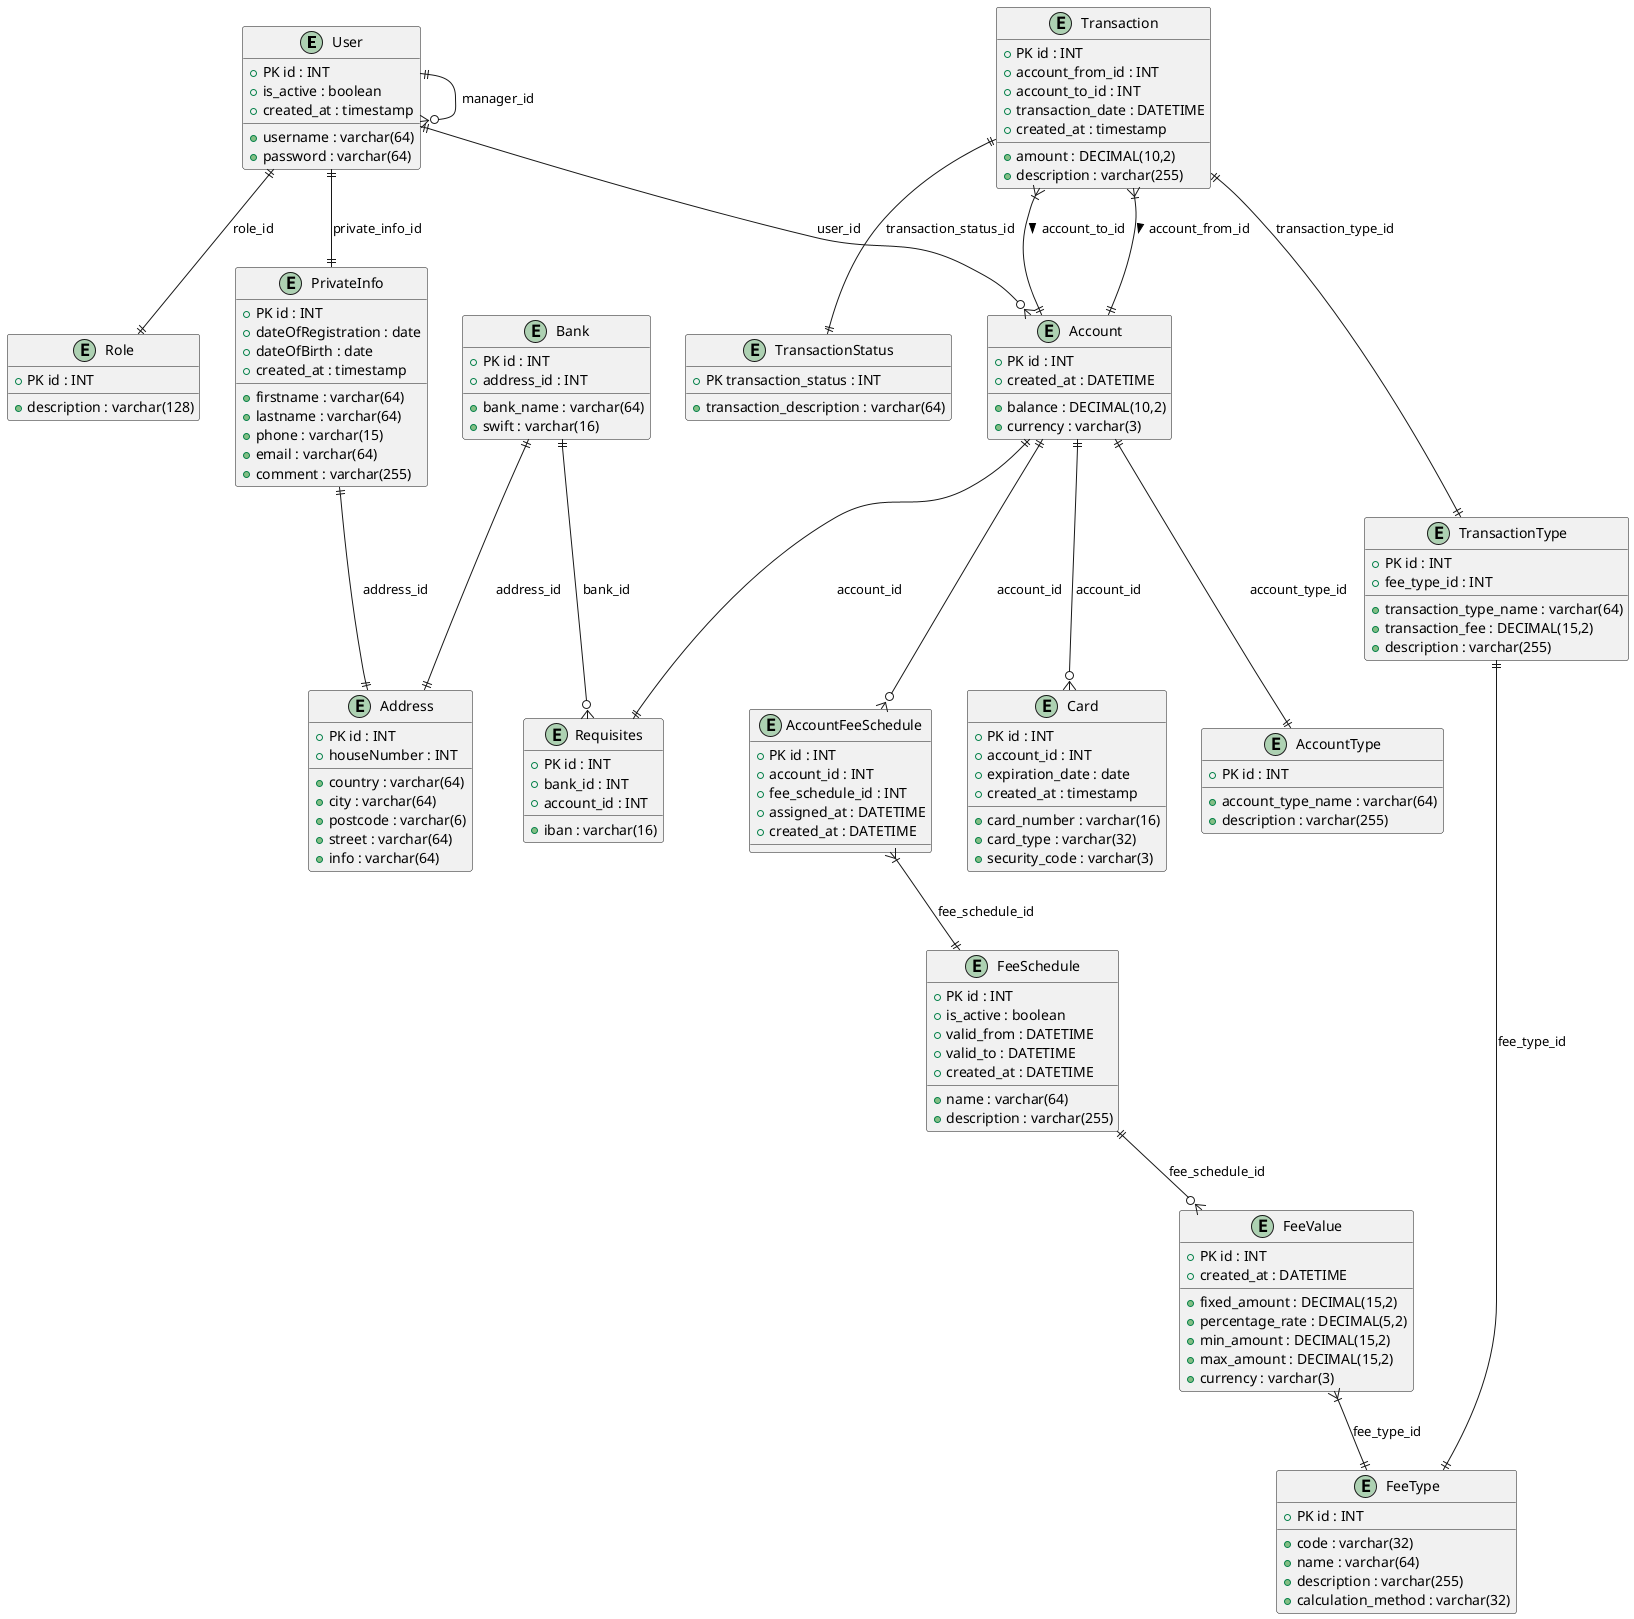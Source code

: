@startuml

' Домен управления пользователями
entity User {
    + PK id : INT
    + username : varchar(64)
    + password : varchar(64)
    + is_active : boolean
    + created_at : timestamp
}

entity PrivateInfo {
    + PK id : INT
    + firstname : varchar(64)
    + lastname : varchar(64)
    + dateOfRegistration : date
    + dateOfBirth : date
    + phone : varchar(15)
    + email : varchar(64)
    + comment : varchar(255)
    + created_at : timestamp
}

entity Address {
    + PK id : INT
    + country : varchar(64)
    + city : varchar(64)
    + postcode : varchar(6)
    + street : varchar(64)
    + houseNumber : INT
    + info : varchar(64)
}

entity Role {
    + PK id : INT
    + description : varchar(128)
}

' Домен счетов
entity Account {
    + PK id : INT
    + balance : DECIMAL(10,2)
    + currency : varchar(3)
    + created_at : DATETIME
}

entity AccountType {
    + PK id : INT
    + account_type_name : varchar(64)
    + description : varchar(255)
}

' Домен комиссий
entity FeeSchedule {
    + PK id : INT
    + name : varchar(64)
    + description : varchar(255)
    + is_active : boolean
    + valid_from : DATETIME
    + valid_to : DATETIME
    + created_at : DATETIME
}

entity FeeType {
    + PK id : INT
    + code : varchar(32)
    + name : varchar(64)
    + description : varchar(255)
    + calculation_method : varchar(32)
}

entity FeeValue {
    + PK id : INT
    + fixed_amount : DECIMAL(15,2)
    + percentage_rate : DECIMAL(5,2)
    + min_amount : DECIMAL(15,2)
    + max_amount : DECIMAL(15,2)
    + currency : varchar(3)
    + created_at : DATETIME
}

entity AccountFeeSchedule {
    + PK id : INT
    + account_id : INT
    + fee_schedule_id : INT
    + assigned_at : DATETIME
    + created_at : DATETIME
}

' Домен транзакций
entity Transaction {
    + PK id : INT
    + account_from_id : INT
    + account_to_id : INT
    + amount : DECIMAL(10,2)
    + description : varchar(255)
    + transaction_date : DATETIME
    + created_at : timestamp
}

entity TransactionStatus {
    + PK transaction_status : INT
    + transaction_description : varchar(64)
}

entity TransactionType {
    + PK id : INT
    + fee_type_id : INT
    + transaction_type_name : varchar(64)
    + transaction_fee : DECIMAL(15,2)
    + description : varchar(255)
}

' Домен карт и банков
entity Card {
    + PK id : INT
    + account_id : INT
    + card_number : varchar(16)
    + card_type : varchar(32)
    + expiration_date : date
    + security_code : varchar(3)
    + created_at : timestamp
}

entity Bank {
    + PK id : INT
    + address_id : INT
    + bank_name : varchar(64)
    + swift : varchar(16)
}

entity Requisites {
    + PK id : INT
    + bank_id : INT
    + account_id : INT
    + iban : varchar(16)
}

' Связи базового домена
User ||--|| PrivateInfo : private_info_id
User ||--|| Role : role_id
User ||--o{ User : manager_id
User ||--o{ Account : user_id
PrivateInfo ||--|| Address : address_id
Account ||--|| AccountType : account_type_id
Account ||--o{ Card : account_id
Account ||--|| Requisites : account_id

' Связи транзакционного домена
Transaction }|--|| Account : account_from_id >
Transaction }|--|| Account : account_to_id >
Transaction ||--|| TransactionStatus : transaction_status_id
Transaction ||--|| TransactionType : transaction_type_id

' Связи банковского домена
Bank ||--o{ Requisites : bank_id
Bank ||--|| Address : address_id

' Связи домена комиссий
Account ||--o{ AccountFeeSchedule : account_id
AccountFeeSchedule }|--|| FeeSchedule : fee_schedule_id
FeeSchedule ||--o{ FeeValue : fee_schedule_id
FeeValue }|--|| FeeType : fee_type_id
TransactionType ||--|| FeeType : fee_type_id

@enduml